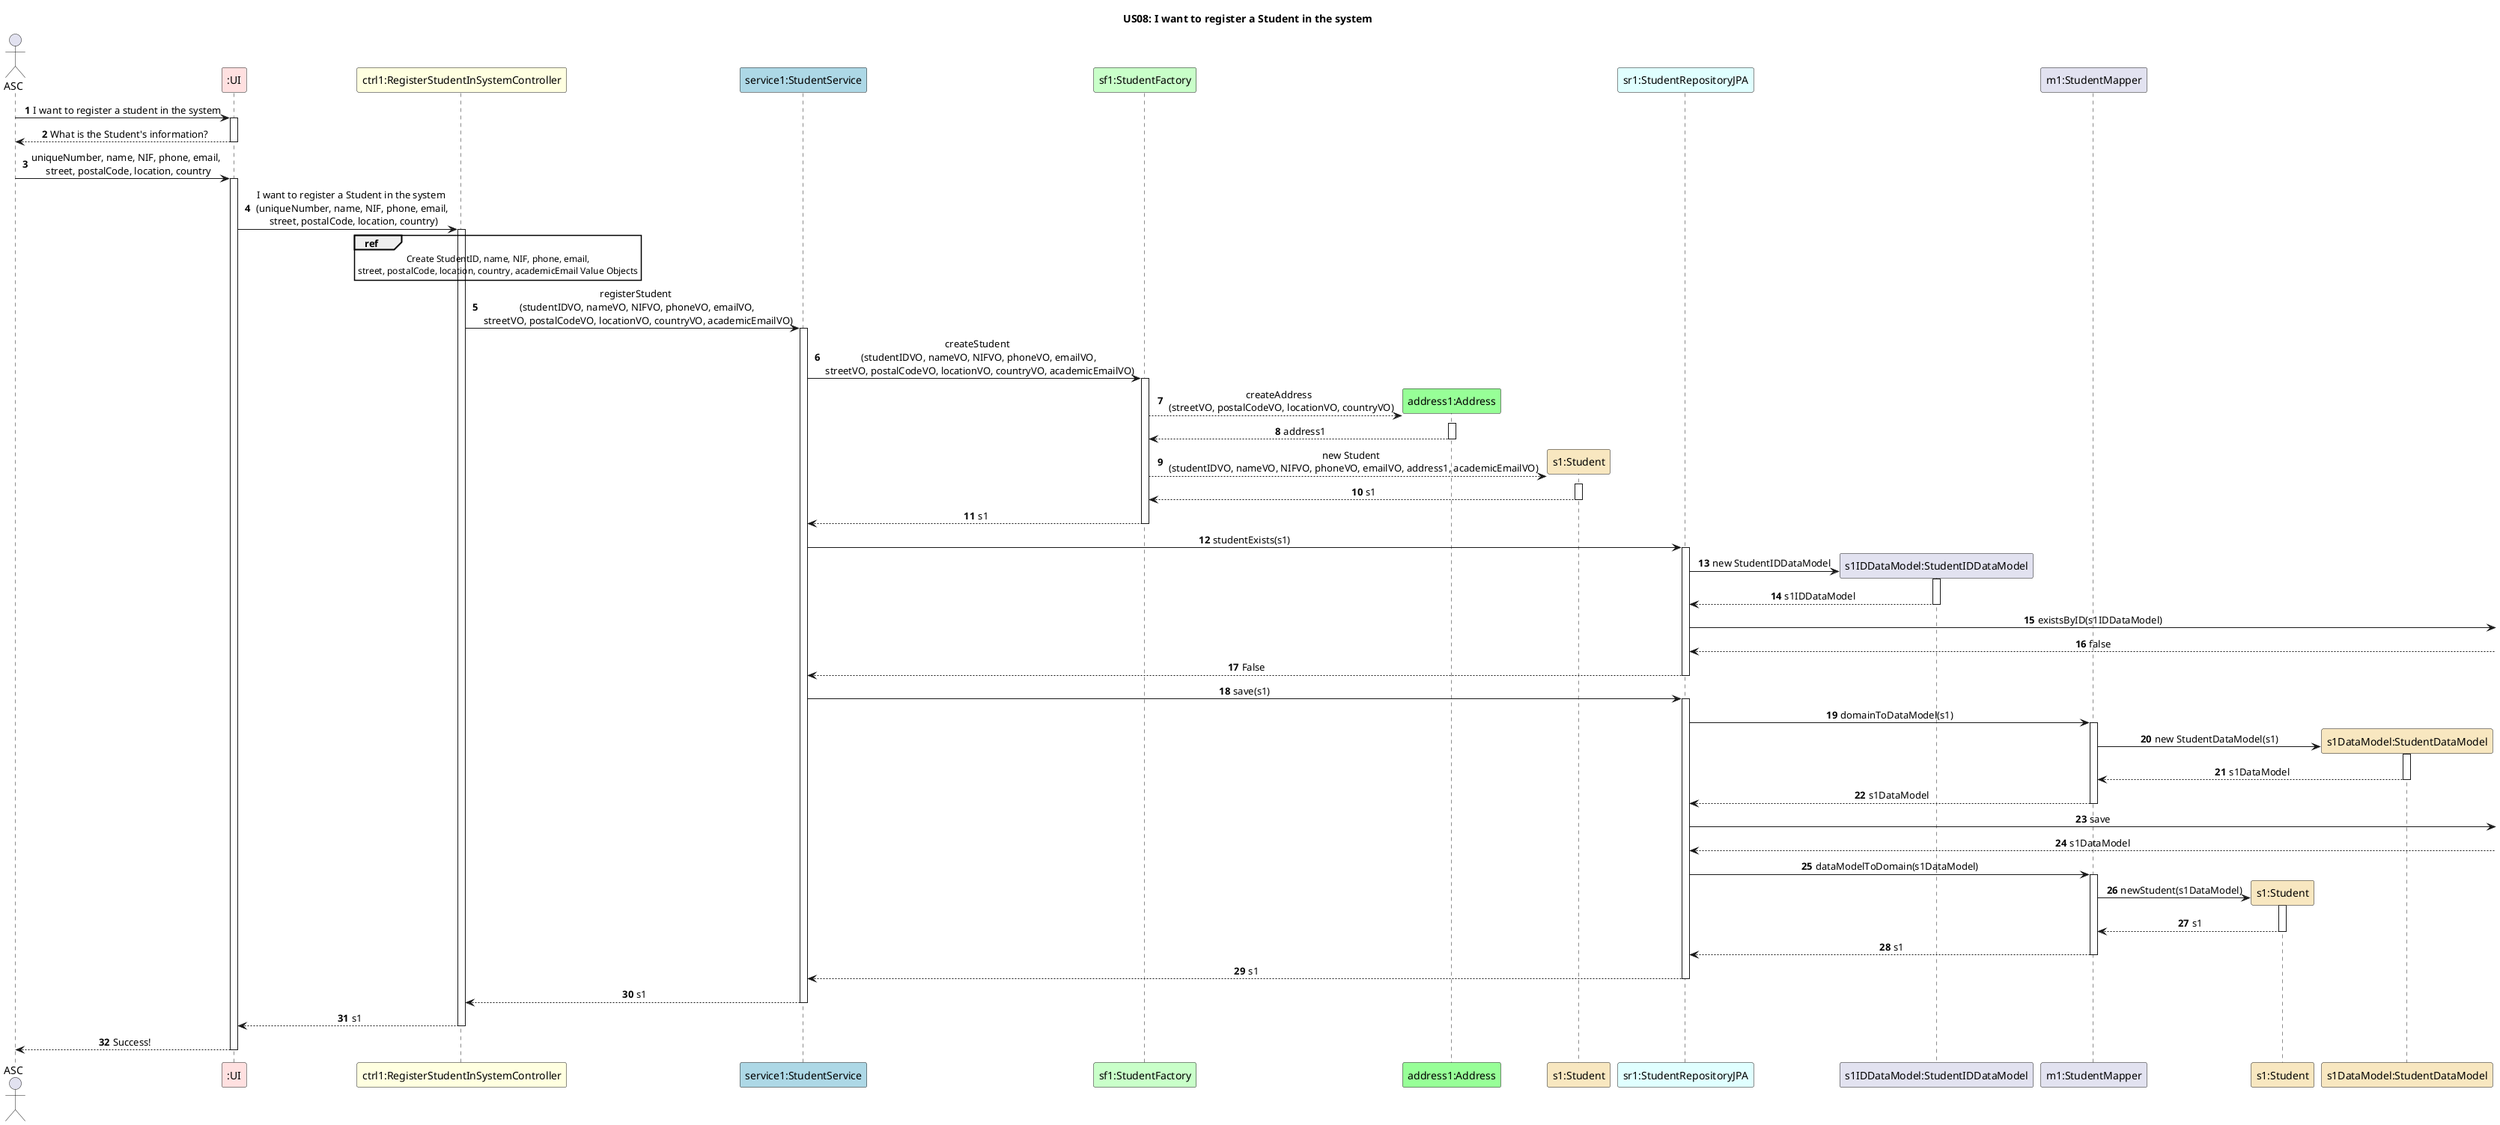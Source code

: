 @startuml
autonumber
skinparam sequenceMessageAlign center
title US08: I want to register a Student in the system

actor ASC
participant ":UI" as UI #implementation
participant "ctrl1:RegisterStudentInSystemController" as ctrl #lightyellow
participant "service1:StudentService" as service #lightblue
participant "sf1:StudentFactory" as SF #technology
participant "address1:Address" as A #physical
participant "s1:Student" as s1 #strategy
participant "sr1:StudentRepositoryJPA" as SR #lightcyan
participant "s1IDDataModel:StudentIDDataModel" as siddm
participant "m1:StudentMapper" as mapper
participant "s1:Student" as s2 #strategy
participant "s1DataModel:StudentDataModel" as sdm #strategy

ASC -> UI: I want to register a student in the system
activate UI
UI --> ASC: What is the Student's information?
deactivate UI
ASC -> UI: uniqueNumber, name, NIF, phone, email, \n street, postalCode, location, country
activate UI
UI -> ctrl: I want to register a Student in the system \n (uniqueNumber, name, NIF, phone, email, \n street, postalCode, location, country)
activate ctrl

ref over ctrl
    Create StudentID, name, NIF, phone, email,
    street, postalCode, location, country, academicEmail Value Objects
end ref

ctrl -> service: registerStudent \n (studentIDVO, nameVO, NIFVO, phoneVO, emailVO, \n streetVO, postalCodeVO, locationVO, countryVO, academicEmailVO)
activate service

service -> SF: createStudent \n (studentIDVO, nameVO, NIFVO, phoneVO, emailVO, \n streetVO, postalCodeVO, locationVO, countryVO, academicEmailVO)
activate SF

SF --> A**: createAddress \n (streetVO, postalCodeVO, locationVO, countryVO)
activate A

A --> SF: address1
deactivate A

SF --> s1**: new Student \n (studentIDVO, nameVO, NIFVO, phoneVO, emailVO, address1, academicEmailVO)
activate s1
s1 --> SF: s1
deactivate s1
SF --> service: s1
deactivate SF

service -> SR: studentExists(s1)
activate SR
SR -> siddm**: new StudentIDDataModel
activate siddm
siddm --> SR: s1IDDataModel
deactivate siddm
SR -> : existsByID(s1IDDataModel)
SR <-- : false
SR --> service: False
deactivate SR

service -> SR: save(s1)
activate SR
SR -> mapper: domainToDataModel(s1)
activate mapper
mapper -> sdm**: new StudentDataModel(s1)
activate sdm
sdm --> mapper : s1DataModel
deactivate sdm
mapper --> SR: s1DataModel
deactivate mapper
SR -> : save
SR <-- :s1DataModel
SR -> mapper: dataModelToDomain(s1DataModel)
activate mapper
mapper -> s2**: newStudent(s1DataModel)
activate s2
s2 --> mapper: s1
deactivate s2
mapper --> SR: s1
deactivate mapper



SR --> service: s1
deactivate SR
service --> ctrl: s1
deactivate service
ctrl --> UI: s1
deactivate ctrl
UI --> ASC: Success!
deactivate UI

@enduml